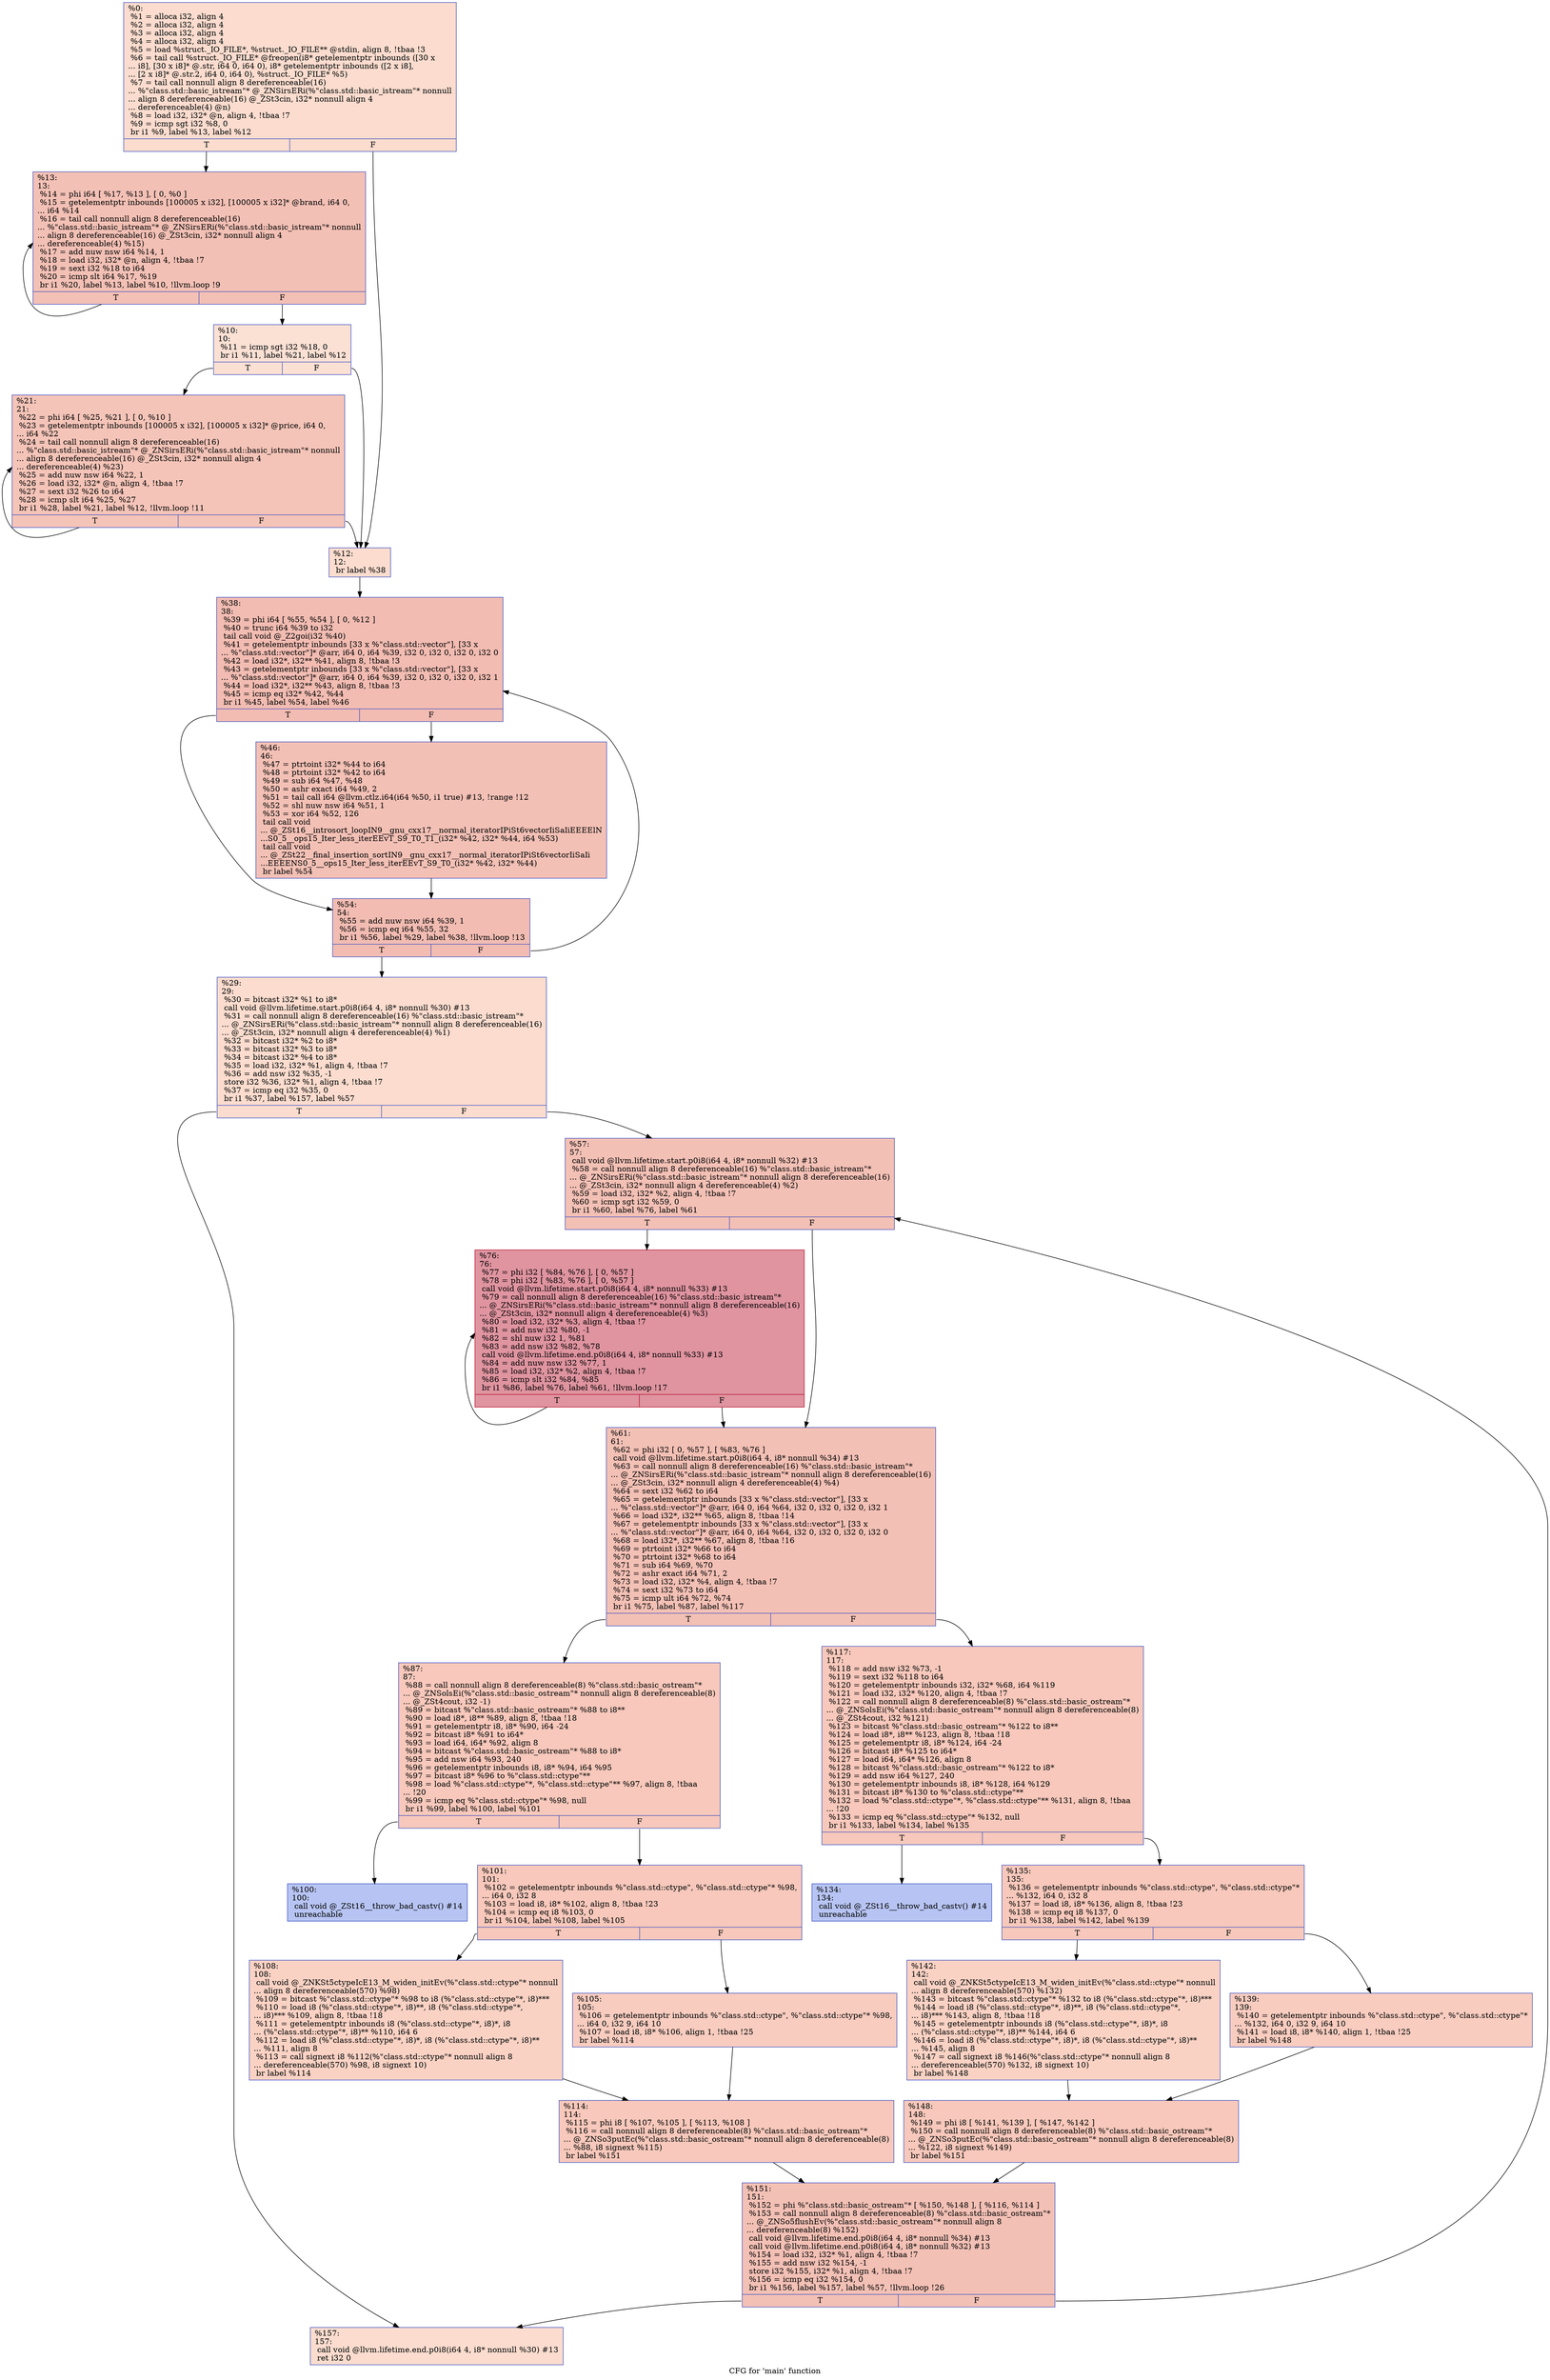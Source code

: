 digraph "CFG for 'main' function" {
	label="CFG for 'main' function";

	Node0x561c49848f10 [shape=record,color="#3d50c3ff", style=filled, fillcolor="#f7af9170",label="{%0:\l  %1 = alloca i32, align 4\l  %2 = alloca i32, align 4\l  %3 = alloca i32, align 4\l  %4 = alloca i32, align 4\l  %5 = load %struct._IO_FILE*, %struct._IO_FILE** @stdin, align 8, !tbaa !3\l  %6 = tail call %struct._IO_FILE* @freopen(i8* getelementptr inbounds ([30 x\l... i8], [30 x i8]* @.str, i64 0, i64 0), i8* getelementptr inbounds ([2 x i8],\l... [2 x i8]* @.str.2, i64 0, i64 0), %struct._IO_FILE* %5)\l  %7 = tail call nonnull align 8 dereferenceable(16)\l... %\"class.std::basic_istream\"* @_ZNSirsERi(%\"class.std::basic_istream\"* nonnull\l... align 8 dereferenceable(16) @_ZSt3cin, i32* nonnull align 4\l... dereferenceable(4) @n)\l  %8 = load i32, i32* @n, align 4, !tbaa !7\l  %9 = icmp sgt i32 %8, 0\l  br i1 %9, label %13, label %12\l|{<s0>T|<s1>F}}"];
	Node0x561c49848f10:s0 -> Node0x561c498479d0;
	Node0x561c49848f10:s1 -> Node0x561c4985b550;
	Node0x561c4985b690 [shape=record,color="#3d50c3ff", style=filled, fillcolor="#f7b99e70",label="{%10:\l10:                                               \l  %11 = icmp sgt i32 %18, 0\l  br i1 %11, label %21, label %12\l|{<s0>T|<s1>F}}"];
	Node0x561c4985b690:s0 -> Node0x561c4985b7e0;
	Node0x561c4985b690:s1 -> Node0x561c4985b550;
	Node0x561c4985b550 [shape=record,color="#3d50c3ff", style=filled, fillcolor="#f7af9170",label="{%12:\l12:                                               \l  br label %38\l}"];
	Node0x561c4985b550 -> Node0x561c4985b920;
	Node0x561c498479d0 [shape=record,color="#3d50c3ff", style=filled, fillcolor="#e5705870",label="{%13:\l13:                                               \l  %14 = phi i64 [ %17, %13 ], [ 0, %0 ]\l  %15 = getelementptr inbounds [100005 x i32], [100005 x i32]* @brand, i64 0,\l... i64 %14\l  %16 = tail call nonnull align 8 dereferenceable(16)\l... %\"class.std::basic_istream\"* @_ZNSirsERi(%\"class.std::basic_istream\"* nonnull\l... align 8 dereferenceable(16) @_ZSt3cin, i32* nonnull align 4\l... dereferenceable(4) %15)\l  %17 = add nuw nsw i64 %14, 1\l  %18 = load i32, i32* @n, align 4, !tbaa !7\l  %19 = sext i32 %18 to i64\l  %20 = icmp slt i64 %17, %19\l  br i1 %20, label %13, label %10, !llvm.loop !9\l|{<s0>T|<s1>F}}"];
	Node0x561c498479d0:s0 -> Node0x561c498479d0;
	Node0x561c498479d0:s1 -> Node0x561c4985b690;
	Node0x561c4985b7e0 [shape=record,color="#3d50c3ff", style=filled, fillcolor="#e97a5f70",label="{%21:\l21:                                               \l  %22 = phi i64 [ %25, %21 ], [ 0, %10 ]\l  %23 = getelementptr inbounds [100005 x i32], [100005 x i32]* @price, i64 0,\l... i64 %22\l  %24 = tail call nonnull align 8 dereferenceable(16)\l... %\"class.std::basic_istream\"* @_ZNSirsERi(%\"class.std::basic_istream\"* nonnull\l... align 8 dereferenceable(16) @_ZSt3cin, i32* nonnull align 4\l... dereferenceable(4) %23)\l  %25 = add nuw nsw i64 %22, 1\l  %26 = load i32, i32* @n, align 4, !tbaa !7\l  %27 = sext i32 %26 to i64\l  %28 = icmp slt i64 %25, %27\l  br i1 %28, label %21, label %12, !llvm.loop !11\l|{<s0>T|<s1>F}}"];
	Node0x561c4985b7e0:s0 -> Node0x561c4985b7e0;
	Node0x561c4985b7e0:s1 -> Node0x561c4985b550;
	Node0x561c4985c540 [shape=record,color="#3d50c3ff", style=filled, fillcolor="#f7af9170",label="{%29:\l29:                                               \l  %30 = bitcast i32* %1 to i8*\l  call void @llvm.lifetime.start.p0i8(i64 4, i8* nonnull %30) #13\l  %31 = call nonnull align 8 dereferenceable(16) %\"class.std::basic_istream\"*\l... @_ZNSirsERi(%\"class.std::basic_istream\"* nonnull align 8 dereferenceable(16)\l... @_ZSt3cin, i32* nonnull align 4 dereferenceable(4) %1)\l  %32 = bitcast i32* %2 to i8*\l  %33 = bitcast i32* %3 to i8*\l  %34 = bitcast i32* %4 to i8*\l  %35 = load i32, i32* %1, align 4, !tbaa !7\l  %36 = add nsw i32 %35, -1\l  store i32 %36, i32* %1, align 4, !tbaa !7\l  %37 = icmp eq i32 %35, 0\l  br i1 %37, label %157, label %57\l|{<s0>T|<s1>F}}"];
	Node0x561c4985c540:s0 -> Node0x561c4985cc10;
	Node0x561c4985c540:s1 -> Node0x561c4985cc60;
	Node0x561c4985b920 [shape=record,color="#3d50c3ff", style=filled, fillcolor="#e1675170",label="{%38:\l38:                                               \l  %39 = phi i64 [ %55, %54 ], [ 0, %12 ]\l  %40 = trunc i64 %39 to i32\l  tail call void @_Z2goi(i32 %40)\l  %41 = getelementptr inbounds [33 x %\"class.std::vector\"], [33 x\l... %\"class.std::vector\"]* @arr, i64 0, i64 %39, i32 0, i32 0, i32 0, i32 0\l  %42 = load i32*, i32** %41, align 8, !tbaa !3\l  %43 = getelementptr inbounds [33 x %\"class.std::vector\"], [33 x\l... %\"class.std::vector\"]* @arr, i64 0, i64 %39, i32 0, i32 0, i32 0, i32 1\l  %44 = load i32*, i32** %43, align 8, !tbaa !3\l  %45 = icmp eq i32* %42, %44\l  br i1 %45, label %54, label %46\l|{<s0>T|<s1>F}}"];
	Node0x561c4985b920:s0 -> Node0x561c4985cda0;
	Node0x561c4985b920:s1 -> Node0x561c4985da40;
	Node0x561c4985da40 [shape=record,color="#3d50c3ff", style=filled, fillcolor="#e5705870",label="{%46:\l46:                                               \l  %47 = ptrtoint i32* %44 to i64\l  %48 = ptrtoint i32* %42 to i64\l  %49 = sub i64 %47, %48\l  %50 = ashr exact i64 %49, 2\l  %51 = tail call i64 @llvm.ctlz.i64(i64 %50, i1 true) #13, !range !12\l  %52 = shl nuw nsw i64 %51, 1\l  %53 = xor i64 %52, 126\l  tail call void\l... @_ZSt16__introsort_loopIN9__gnu_cxx17__normal_iteratorIPiSt6vectorIiSaIiEEEElN\l...S0_5__ops15_Iter_less_iterEEvT_S9_T0_T1_(i32* %42, i32* %44, i64 %53)\l  tail call void\l... @_ZSt22__final_insertion_sortIN9__gnu_cxx17__normal_iteratorIPiSt6vectorIiSaIi\l...EEEENS0_5__ops15_Iter_less_iterEEvT_S9_T0_(i32* %42, i32* %44)\l  br label %54\l}"];
	Node0x561c4985da40 -> Node0x561c4985cda0;
	Node0x561c4985cda0 [shape=record,color="#3d50c3ff", style=filled, fillcolor="#e1675170",label="{%54:\l54:                                               \l  %55 = add nuw nsw i64 %39, 1\l  %56 = icmp eq i64 %55, 32\l  br i1 %56, label %29, label %38, !llvm.loop !13\l|{<s0>T|<s1>F}}"];
	Node0x561c4985cda0:s0 -> Node0x561c4985c540;
	Node0x561c4985cda0:s1 -> Node0x561c4985b920;
	Node0x561c4985cc60 [shape=record,color="#3d50c3ff", style=filled, fillcolor="#e5705870",label="{%57:\l57:                                               \l  call void @llvm.lifetime.start.p0i8(i64 4, i8* nonnull %32) #13\l  %58 = call nonnull align 8 dereferenceable(16) %\"class.std::basic_istream\"*\l... @_ZNSirsERi(%\"class.std::basic_istream\"* nonnull align 8 dereferenceable(16)\l... @_ZSt3cin, i32* nonnull align 4 dereferenceable(4) %2)\l  %59 = load i32, i32* %2, align 4, !tbaa !7\l  %60 = icmp sgt i32 %59, 0\l  br i1 %60, label %76, label %61\l|{<s0>T|<s1>F}}"];
	Node0x561c4985cc60:s0 -> Node0x561c4985f530;
	Node0x561c4985cc60:s1 -> Node0x561c4985f580;
	Node0x561c4985f580 [shape=record,color="#3d50c3ff", style=filled, fillcolor="#e5705870",label="{%61:\l61:                                               \l  %62 = phi i32 [ 0, %57 ], [ %83, %76 ]\l  call void @llvm.lifetime.start.p0i8(i64 4, i8* nonnull %34) #13\l  %63 = call nonnull align 8 dereferenceable(16) %\"class.std::basic_istream\"*\l... @_ZNSirsERi(%\"class.std::basic_istream\"* nonnull align 8 dereferenceable(16)\l... @_ZSt3cin, i32* nonnull align 4 dereferenceable(4) %4)\l  %64 = sext i32 %62 to i64\l  %65 = getelementptr inbounds [33 x %\"class.std::vector\"], [33 x\l... %\"class.std::vector\"]* @arr, i64 0, i64 %64, i32 0, i32 0, i32 0, i32 1\l  %66 = load i32*, i32** %65, align 8, !tbaa !14\l  %67 = getelementptr inbounds [33 x %\"class.std::vector\"], [33 x\l... %\"class.std::vector\"]* @arr, i64 0, i64 %64, i32 0, i32 0, i32 0, i32 0\l  %68 = load i32*, i32** %67, align 8, !tbaa !16\l  %69 = ptrtoint i32* %66 to i64\l  %70 = ptrtoint i32* %68 to i64\l  %71 = sub i64 %69, %70\l  %72 = ashr exact i64 %71, 2\l  %73 = load i32, i32* %4, align 4, !tbaa !7\l  %74 = sext i32 %73 to i64\l  %75 = icmp ult i64 %72, %74\l  br i1 %75, label %87, label %117\l|{<s0>T|<s1>F}}"];
	Node0x561c4985f580:s0 -> Node0x561c49860120;
	Node0x561c4985f580:s1 -> Node0x561c498601b0;
	Node0x561c4985f530 [shape=record,color="#b70d28ff", style=filled, fillcolor="#b70d2870",label="{%76:\l76:                                               \l  %77 = phi i32 [ %84, %76 ], [ 0, %57 ]\l  %78 = phi i32 [ %83, %76 ], [ 0, %57 ]\l  call void @llvm.lifetime.start.p0i8(i64 4, i8* nonnull %33) #13\l  %79 = call nonnull align 8 dereferenceable(16) %\"class.std::basic_istream\"*\l... @_ZNSirsERi(%\"class.std::basic_istream\"* nonnull align 8 dereferenceable(16)\l... @_ZSt3cin, i32* nonnull align 4 dereferenceable(4) %3)\l  %80 = load i32, i32* %3, align 4, !tbaa !7\l  %81 = add nsw i32 %80, -1\l  %82 = shl nuw i32 1, %81\l  %83 = add nsw i32 %82, %78\l  call void @llvm.lifetime.end.p0i8(i64 4, i8* nonnull %33) #13\l  %84 = add nuw nsw i32 %77, 1\l  %85 = load i32, i32* %2, align 4, !tbaa !7\l  %86 = icmp slt i32 %84, %85\l  br i1 %86, label %76, label %61, !llvm.loop !17\l|{<s0>T|<s1>F}}"];
	Node0x561c4985f530:s0 -> Node0x561c4985f530;
	Node0x561c4985f530:s1 -> Node0x561c4985f580;
	Node0x561c49860120 [shape=record,color="#3d50c3ff", style=filled, fillcolor="#ed836670",label="{%87:\l87:                                               \l  %88 = call nonnull align 8 dereferenceable(8) %\"class.std::basic_ostream\"*\l... @_ZNSolsEi(%\"class.std::basic_ostream\"* nonnull align 8 dereferenceable(8)\l... @_ZSt4cout, i32 -1)\l  %89 = bitcast %\"class.std::basic_ostream\"* %88 to i8**\l  %90 = load i8*, i8** %89, align 8, !tbaa !18\l  %91 = getelementptr i8, i8* %90, i64 -24\l  %92 = bitcast i8* %91 to i64*\l  %93 = load i64, i64* %92, align 8\l  %94 = bitcast %\"class.std::basic_ostream\"* %88 to i8*\l  %95 = add nsw i64 %93, 240\l  %96 = getelementptr inbounds i8, i8* %94, i64 %95\l  %97 = bitcast i8* %96 to %\"class.std::ctype\"**\l  %98 = load %\"class.std::ctype\"*, %\"class.std::ctype\"** %97, align 8, !tbaa\l... !20\l  %99 = icmp eq %\"class.std::ctype\"* %98, null\l  br i1 %99, label %100, label %101\l|{<s0>T|<s1>F}}"];
	Node0x561c49860120:s0 -> Node0x561c49861690;
	Node0x561c49860120:s1 -> Node0x561c49861720;
	Node0x561c49861690 [shape=record,color="#3d50c3ff", style=filled, fillcolor="#5b7ae570",label="{%100:\l100:                                              \l  call void @_ZSt16__throw_bad_castv() #14\l  unreachable\l}"];
	Node0x561c49861720 [shape=record,color="#3d50c3ff", style=filled, fillcolor="#ed836670",label="{%101:\l101:                                              \l  %102 = getelementptr inbounds %\"class.std::ctype\", %\"class.std::ctype\"* %98,\l... i64 0, i32 8\l  %103 = load i8, i8* %102, align 8, !tbaa !23\l  %104 = icmp eq i8 %103, 0\l  br i1 %104, label %108, label %105\l|{<s0>T|<s1>F}}"];
	Node0x561c49861720:s0 -> Node0x561c498435e0;
	Node0x561c49861720:s1 -> Node0x561c49843670;
	Node0x561c49843670 [shape=record,color="#3d50c3ff", style=filled, fillcolor="#f08b6e70",label="{%105:\l105:                                              \l  %106 = getelementptr inbounds %\"class.std::ctype\", %\"class.std::ctype\"* %98,\l... i64 0, i32 9, i64 10\l  %107 = load i8, i8* %106, align 1, !tbaa !25\l  br label %114\l}"];
	Node0x561c49843670 -> Node0x561c49843930;
	Node0x561c498435e0 [shape=record,color="#3d50c3ff", style=filled, fillcolor="#f4987a70",label="{%108:\l108:                                              \l  call void @_ZNKSt5ctypeIcE13_M_widen_initEv(%\"class.std::ctype\"* nonnull\l... align 8 dereferenceable(570) %98)\l  %109 = bitcast %\"class.std::ctype\"* %98 to i8 (%\"class.std::ctype\"*, i8)***\l  %110 = load i8 (%\"class.std::ctype\"*, i8)**, i8 (%\"class.std::ctype\"*,\l... i8)*** %109, align 8, !tbaa !18\l  %111 = getelementptr inbounds i8 (%\"class.std::ctype\"*, i8)*, i8\l... (%\"class.std::ctype\"*, i8)** %110, i64 6\l  %112 = load i8 (%\"class.std::ctype\"*, i8)*, i8 (%\"class.std::ctype\"*, i8)**\l... %111, align 8\l  %113 = call signext i8 %112(%\"class.std::ctype\"* nonnull align 8\l... dereferenceable(570) %98, i8 signext 10)\l  br label %114\l}"];
	Node0x561c498435e0 -> Node0x561c49843930;
	Node0x561c49843930 [shape=record,color="#3d50c3ff", style=filled, fillcolor="#ed836670",label="{%114:\l114:                                              \l  %115 = phi i8 [ %107, %105 ], [ %113, %108 ]\l  %116 = call nonnull align 8 dereferenceable(8) %\"class.std::basic_ostream\"*\l... @_ZNSo3putEc(%\"class.std::basic_ostream\"* nonnull align 8 dereferenceable(8)\l... %88, i8 signext %115)\l  br label %151\l}"];
	Node0x561c49843930 -> Node0x561c49863720;
	Node0x561c498601b0 [shape=record,color="#3d50c3ff", style=filled, fillcolor="#ed836670",label="{%117:\l117:                                              \l  %118 = add nsw i32 %73, -1\l  %119 = sext i32 %118 to i64\l  %120 = getelementptr inbounds i32, i32* %68, i64 %119\l  %121 = load i32, i32* %120, align 4, !tbaa !7\l  %122 = call nonnull align 8 dereferenceable(8) %\"class.std::basic_ostream\"*\l... @_ZNSolsEi(%\"class.std::basic_ostream\"* nonnull align 8 dereferenceable(8)\l... @_ZSt4cout, i32 %121)\l  %123 = bitcast %\"class.std::basic_ostream\"* %122 to i8**\l  %124 = load i8*, i8** %123, align 8, !tbaa !18\l  %125 = getelementptr i8, i8* %124, i64 -24\l  %126 = bitcast i8* %125 to i64*\l  %127 = load i64, i64* %126, align 8\l  %128 = bitcast %\"class.std::basic_ostream\"* %122 to i8*\l  %129 = add nsw i64 %127, 240\l  %130 = getelementptr inbounds i8, i8* %128, i64 %129\l  %131 = bitcast i8* %130 to %\"class.std::ctype\"**\l  %132 = load %\"class.std::ctype\"*, %\"class.std::ctype\"** %131, align 8, !tbaa\l... !20\l  %133 = icmp eq %\"class.std::ctype\"* %132, null\l  br i1 %133, label %134, label %135\l|{<s0>T|<s1>F}}"];
	Node0x561c498601b0:s0 -> Node0x561c49864e90;
	Node0x561c498601b0:s1 -> Node0x561c49864ee0;
	Node0x561c49864e90 [shape=record,color="#3d50c3ff", style=filled, fillcolor="#5b7ae570",label="{%134:\l134:                                              \l  call void @_ZSt16__throw_bad_castv() #14\l  unreachable\l}"];
	Node0x561c49864ee0 [shape=record,color="#3d50c3ff", style=filled, fillcolor="#ed836670",label="{%135:\l135:                                              \l  %136 = getelementptr inbounds %\"class.std::ctype\", %\"class.std::ctype\"*\l... %132, i64 0, i32 8\l  %137 = load i8, i8* %136, align 8, !tbaa !23\l  %138 = icmp eq i8 %137, 0\l  br i1 %138, label %142, label %139\l|{<s0>T|<s1>F}}"];
	Node0x561c49864ee0:s0 -> Node0x561c49865970;
	Node0x561c49864ee0:s1 -> Node0x561c498659c0;
	Node0x561c498659c0 [shape=record,color="#3d50c3ff", style=filled, fillcolor="#f08b6e70",label="{%139:\l139:                                              \l  %140 = getelementptr inbounds %\"class.std::ctype\", %\"class.std::ctype\"*\l... %132, i64 0, i32 9, i64 10\l  %141 = load i8, i8* %140, align 1, !tbaa !25\l  br label %148\l}"];
	Node0x561c498659c0 -> Node0x561c49866140;
	Node0x561c49865970 [shape=record,color="#3d50c3ff", style=filled, fillcolor="#f4987a70",label="{%142:\l142:                                              \l  call void @_ZNKSt5ctypeIcE13_M_widen_initEv(%\"class.std::ctype\"* nonnull\l... align 8 dereferenceable(570) %132)\l  %143 = bitcast %\"class.std::ctype\"* %132 to i8 (%\"class.std::ctype\"*, i8)***\l  %144 = load i8 (%\"class.std::ctype\"*, i8)**, i8 (%\"class.std::ctype\"*,\l... i8)*** %143, align 8, !tbaa !18\l  %145 = getelementptr inbounds i8 (%\"class.std::ctype\"*, i8)*, i8\l... (%\"class.std::ctype\"*, i8)** %144, i64 6\l  %146 = load i8 (%\"class.std::ctype\"*, i8)*, i8 (%\"class.std::ctype\"*, i8)**\l... %145, align 8\l  %147 = call signext i8 %146(%\"class.std::ctype\"* nonnull align 8\l... dereferenceable(570) %132, i8 signext 10)\l  br label %148\l}"];
	Node0x561c49865970 -> Node0x561c49866140;
	Node0x561c49866140 [shape=record,color="#3d50c3ff", style=filled, fillcolor="#ed836670",label="{%148:\l148:                                              \l  %149 = phi i8 [ %141, %139 ], [ %147, %142 ]\l  %150 = call nonnull align 8 dereferenceable(8) %\"class.std::basic_ostream\"*\l... @_ZNSo3putEc(%\"class.std::basic_ostream\"* nonnull align 8 dereferenceable(8)\l... %122, i8 signext %149)\l  br label %151\l}"];
	Node0x561c49866140 -> Node0x561c49863720;
	Node0x561c49863720 [shape=record,color="#3d50c3ff", style=filled, fillcolor="#e5705870",label="{%151:\l151:                                              \l  %152 = phi %\"class.std::basic_ostream\"* [ %150, %148 ], [ %116, %114 ]\l  %153 = call nonnull align 8 dereferenceable(8) %\"class.std::basic_ostream\"*\l... @_ZNSo5flushEv(%\"class.std::basic_ostream\"* nonnull align 8\l... dereferenceable(8) %152)\l  call void @llvm.lifetime.end.p0i8(i64 4, i8* nonnull %34) #13\l  call void @llvm.lifetime.end.p0i8(i64 4, i8* nonnull %32) #13\l  %154 = load i32, i32* %1, align 4, !tbaa !7\l  %155 = add nsw i32 %154, -1\l  store i32 %155, i32* %1, align 4, !tbaa !7\l  %156 = icmp eq i32 %154, 0\l  br i1 %156, label %157, label %57, !llvm.loop !26\l|{<s0>T|<s1>F}}"];
	Node0x561c49863720:s0 -> Node0x561c4985cc10;
	Node0x561c49863720:s1 -> Node0x561c4985cc60;
	Node0x561c4985cc10 [shape=record,color="#3d50c3ff", style=filled, fillcolor="#f7af9170",label="{%157:\l157:                                              \l  call void @llvm.lifetime.end.p0i8(i64 4, i8* nonnull %30) #13\l  ret i32 0\l}"];
}
